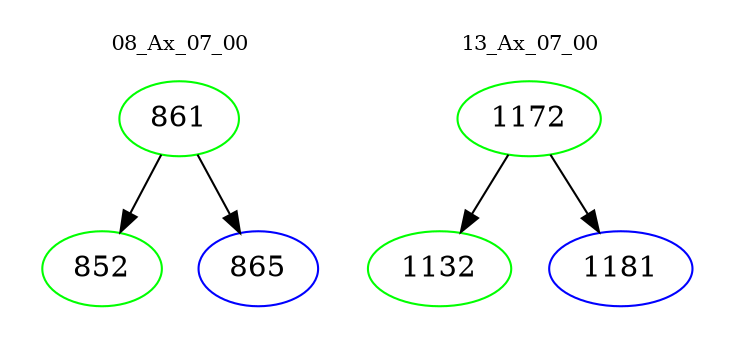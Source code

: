 digraph{
subgraph cluster_0 {
color = white
label = "08_Ax_07_00";
fontsize=10;
T0_861 [label="861", color="green"]
T0_861 -> T0_852 [color="black"]
T0_852 [label="852", color="green"]
T0_861 -> T0_865 [color="black"]
T0_865 [label="865", color="blue"]
}
subgraph cluster_1 {
color = white
label = "13_Ax_07_00";
fontsize=10;
T1_1172 [label="1172", color="green"]
T1_1172 -> T1_1132 [color="black"]
T1_1132 [label="1132", color="green"]
T1_1172 -> T1_1181 [color="black"]
T1_1181 [label="1181", color="blue"]
}
}
